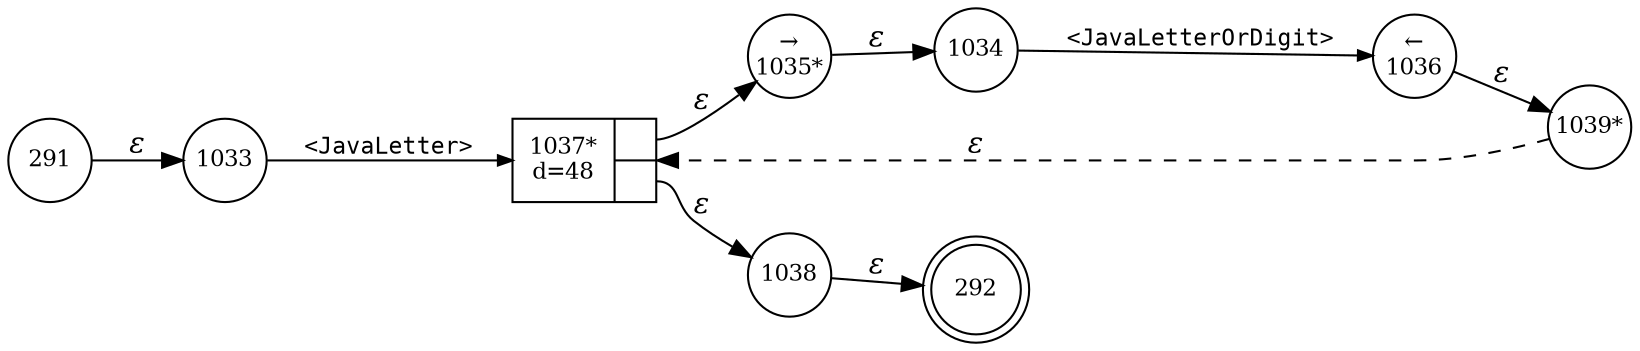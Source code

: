digraph ATN {
rankdir=LR;
s292[fontsize=11, label="292", shape=doublecircle, fixedsize=true, width=.6];
s291[fontsize=11,label="291", shape=circle, fixedsize=true, width=.55, peripheries=1];
s1033[fontsize=11,label="1033", shape=circle, fixedsize=true, width=.55, peripheries=1];
s1034[fontsize=11,label="1034", shape=circle, fixedsize=true, width=.55, peripheries=1];
s1035[fontsize=11,label="&rarr;\n1035*", shape=circle, fixedsize=true, width=.55, peripheries=1];
s1036[fontsize=11,label="&larr;\n1036", shape=circle, fixedsize=true, width=.55, peripheries=1];
s1037[fontsize=11,label="{1037*\nd=48|{<p0>|<p1>}}", shape=record, fixedsize=false, peripheries=1];
s1038[fontsize=11,label="1038", shape=circle, fixedsize=true, width=.55, peripheries=1];
s1039[fontsize=11,label="1039*", shape=circle, fixedsize=true, width=.55, peripheries=1];
s291 -> s1033 [fontname="Times-Italic", label="&epsilon;"];
s1033 -> s1037 [fontsize=11, fontname="Courier", arrowsize=.7, label = "<JavaLetter>", arrowhead = normal];
s1037:p0 -> s1035 [fontname="Times-Italic", label="&epsilon;"];
s1037:p1 -> s1038 [fontname="Times-Italic", label="&epsilon;"];
s1035 -> s1034 [fontname="Times-Italic", label="&epsilon;"];
s1038 -> s292 [fontname="Times-Italic", label="&epsilon;"];
s1034 -> s1036 [fontsize=11, fontname="Courier", arrowsize=.7, label = "<JavaLetterOrDigit>", arrowhead = normal];
s1036 -> s1039 [fontname="Times-Italic", label="&epsilon;"];
s1039 -> s1037 [fontname="Times-Italic", label="&epsilon;", style="dashed"];
}
